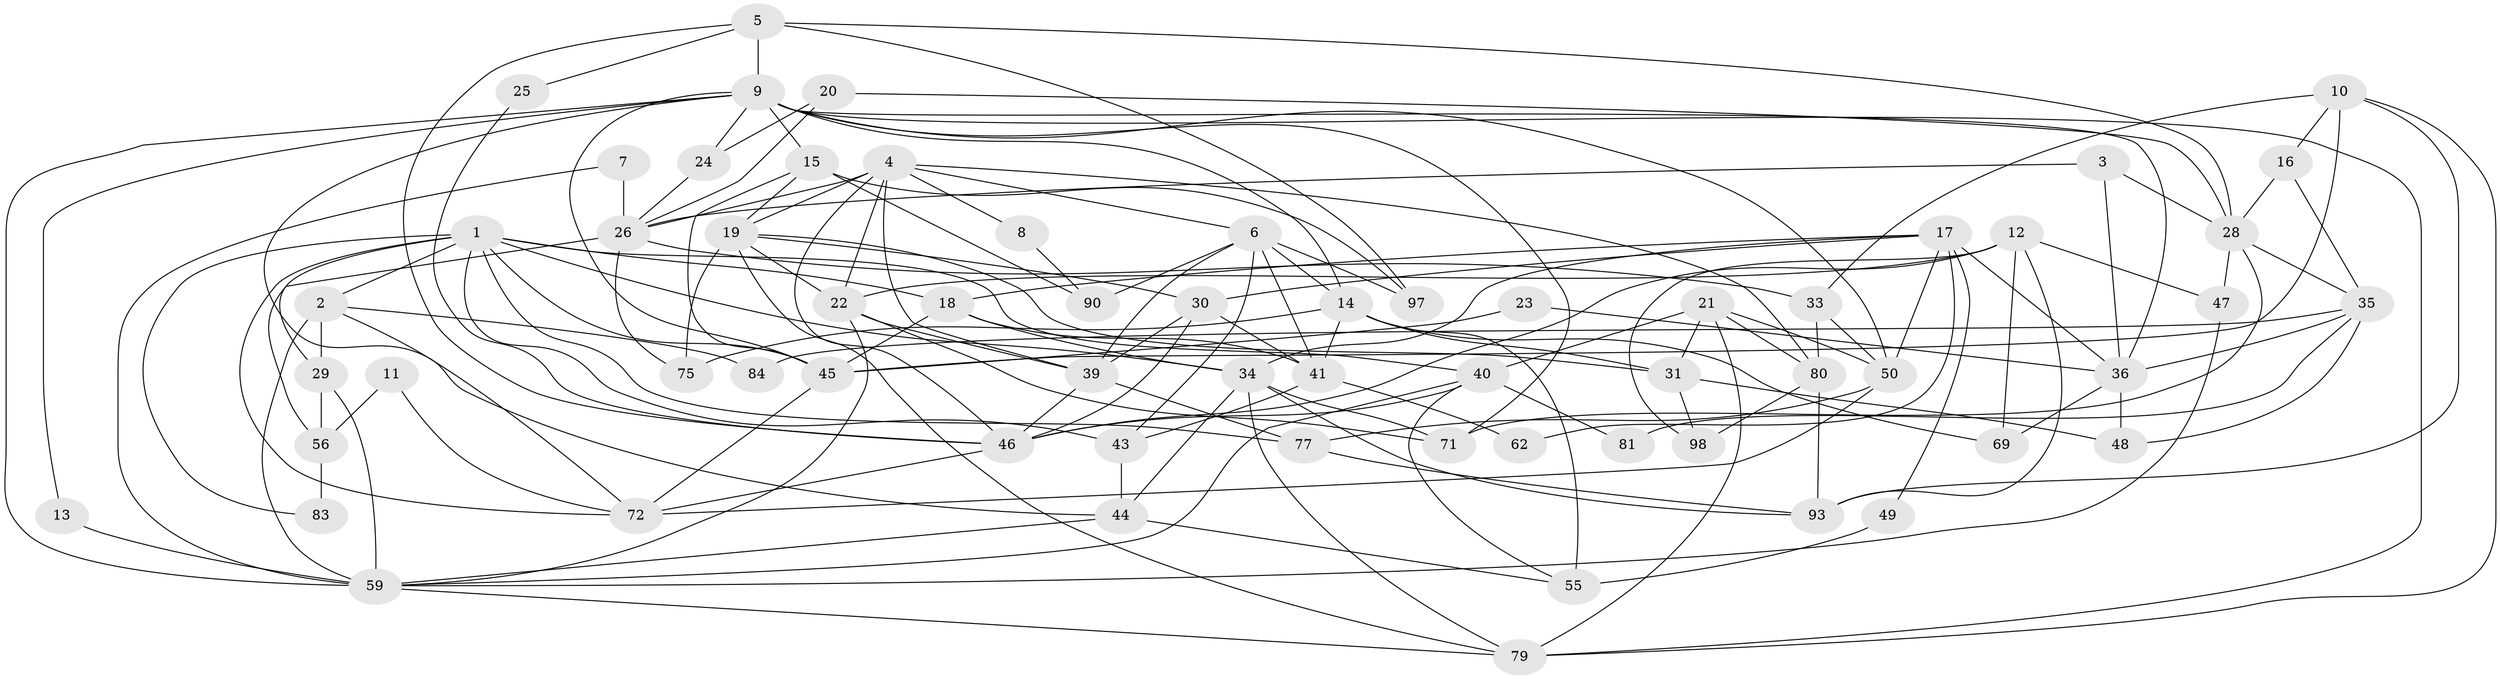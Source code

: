 // original degree distribution, {6: 0.11224489795918367, 3: 0.2755102040816326, 4: 0.3163265306122449, 5: 0.15306122448979592, 2: 0.11224489795918367, 7: 0.02040816326530612, 10: 0.01020408163265306}
// Generated by graph-tools (version 1.1) at 2025/11/02/27/25 16:11:24]
// undirected, 63 vertices, 152 edges
graph export_dot {
graph [start="1"]
  node [color=gray90,style=filled];
  1 [super="+54"];
  2 [super="+32"];
  3;
  4 [super="+27"];
  5 [super="+96"];
  6 [super="+66"];
  7;
  8;
  9 [super="+67"];
  10 [super="+82"];
  11;
  12 [super="+53"];
  13;
  14 [super="+87"];
  15 [super="+91"];
  16;
  17 [super="+94"];
  18 [super="+65"];
  19 [super="+42"];
  20;
  21 [super="+92"];
  22 [super="+63"];
  23;
  24;
  25;
  26 [super="+61"];
  28 [super="+64"];
  29 [super="+74"];
  30 [super="+38"];
  31 [super="+58"];
  33;
  34 [super="+37"];
  35 [super="+70"];
  36 [super="+78"];
  39 [super="+68"];
  40 [super="+52"];
  41;
  43;
  44 [super="+86"];
  45 [super="+95"];
  46 [super="+57"];
  47;
  48;
  49 [super="+60"];
  50 [super="+51"];
  55;
  56 [super="+73"];
  59 [super="+76"];
  62;
  69;
  71;
  72 [super="+85"];
  75;
  77;
  79 [super="+88"];
  80 [super="+89"];
  81;
  83;
  84;
  90;
  93;
  97;
  98;
  1 -- 43;
  1 -- 77;
  1 -- 83;
  1 -- 34;
  1 -- 18;
  1 -- 2;
  1 -- 72;
  1 -- 29;
  1 -- 40;
  1 -- 45;
  2 -- 59 [weight=2];
  2 -- 84;
  2 -- 29;
  2 -- 72;
  3 -- 28;
  3 -- 36;
  3 -- 26;
  4 -- 80;
  4 -- 8;
  4 -- 46;
  4 -- 19;
  4 -- 39;
  4 -- 6;
  4 -- 22;
  4 -- 26;
  5 -- 97;
  5 -- 25;
  5 -- 46;
  5 -- 28;
  5 -- 9;
  6 -- 14;
  6 -- 39;
  6 -- 43;
  6 -- 41;
  6 -- 90;
  6 -- 97;
  7 -- 59;
  7 -- 26 [weight=2];
  8 -- 90;
  9 -- 14;
  9 -- 15;
  9 -- 24;
  9 -- 79;
  9 -- 44;
  9 -- 45;
  9 -- 36;
  9 -- 71;
  9 -- 59;
  9 -- 13;
  9 -- 50;
  10 -- 16;
  10 -- 33;
  10 -- 45;
  10 -- 93;
  10 -- 79;
  11 -- 56;
  11 -- 72;
  12 -- 93;
  12 -- 98;
  12 -- 69;
  12 -- 22;
  12 -- 47;
  12 -- 46;
  13 -- 59;
  14 -- 55;
  14 -- 41;
  14 -- 75;
  14 -- 69;
  14 -- 31;
  15 -- 97;
  15 -- 19;
  15 -- 90;
  15 -- 45;
  16 -- 28;
  16 -- 35;
  17 -- 50;
  17 -- 30;
  17 -- 49;
  17 -- 34;
  17 -- 36;
  17 -- 62;
  17 -- 18;
  18 -- 41;
  18 -- 45;
  18 -- 34;
  19 -- 75 [weight=2];
  19 -- 22;
  19 -- 31;
  19 -- 30;
  19 -- 79;
  20 -- 24;
  20 -- 26;
  20 -- 28;
  21 -- 79;
  21 -- 80;
  21 -- 50;
  21 -- 40;
  21 -- 31;
  22 -- 59;
  22 -- 71;
  22 -- 39;
  23 -- 36;
  23 -- 45;
  24 -- 26;
  25 -- 46;
  26 -- 56 [weight=2];
  26 -- 75;
  26 -- 33;
  28 -- 71;
  28 -- 35;
  28 -- 47;
  29 -- 59;
  29 -- 56;
  30 -- 46;
  30 -- 41;
  30 -- 39;
  31 -- 48;
  31 -- 98;
  33 -- 80;
  33 -- 50;
  34 -- 44;
  34 -- 71;
  34 -- 93;
  34 -- 79;
  35 -- 48;
  35 -- 81;
  35 -- 84;
  35 -- 36;
  36 -- 48;
  36 -- 69;
  39 -- 77;
  39 -- 46;
  40 -- 81;
  40 -- 55;
  40 -- 59;
  40 -- 46;
  41 -- 43;
  41 -- 62;
  43 -- 44;
  44 -- 55;
  44 -- 59;
  45 -- 72;
  46 -- 72;
  47 -- 59;
  49 -- 55 [weight=2];
  50 -- 77;
  50 -- 72;
  56 -- 83 [weight=2];
  59 -- 79;
  77 -- 93;
  80 -- 93;
  80 -- 98;
}
